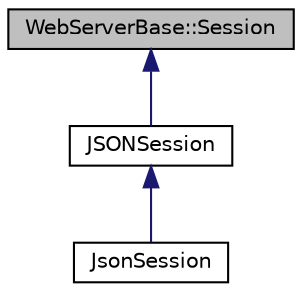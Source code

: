digraph "WebServerBase::Session"
{
 // LATEX_PDF_SIZE
  edge [fontname="Helvetica",fontsize="10",labelfontname="Helvetica",labelfontsize="10"];
  node [fontname="Helvetica",fontsize="10",shape=record];
  Node1 [label="WebServerBase::Session",height=0.2,width=0.4,color="black", fillcolor="grey75", style="filled", fontcolor="black",tooltip=" "];
  Node1 -> Node2 [dir="back",color="midnightblue",fontsize="10",style="solid"];
  Node2 [label="JSONSession",height=0.2,width=0.4,color="black", fillcolor="white", style="filled",URL="$classJSONSession.html",tooltip=" "];
  Node2 -> Node3 [dir="back",color="midnightblue",fontsize="10",style="solid"];
  Node3 [label="JsonSession",height=0.2,width=0.4,color="black", fillcolor="white", style="filled",URL="$classJsonSession.html",tooltip=" "];
}
